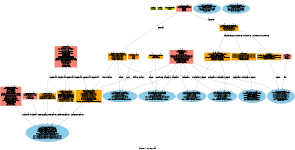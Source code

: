 // Copyright (c) 2019 Jeff Boody
//
// Permission is hereby granted, free of charge, to any person obtaining a
// copy of this software and associated documentation files (the "Software"),
// to deal in the Software without restriction, including without limitation
// the rights to use, copy, modify, merge, publish, distribute, sublicense,
// and/or sell copies of the Software, and to permit persons to whom the
// Software is furnished to do so, subject to the following conditions:
//
// The above copyright notice and this permission notice shall be included
// in all copies or substantial portions of the Software.
//
// THE SOFTWARE IS PROVIDED "AS IS", WITHOUT WARRANTY OF ANY KIND, EXPRESS OR
// IMPLIED, INCLUDING BUT NOT LIMITED TO THE WARRANTIES OF MERCHANTABILITY,
// FITNESS FOR A PARTICULAR PURPOSE AND NONINFRINGEMENT. IN NO EVENT SHALL THE
// AUTHORS OR COPYRIGHT HOLDERS BE LIABLE FOR ANY CLAIM, DAMAGES OR OTHER
// LIABILITY, WHETHER IN AN ACTION OF CONTRACT, TORT OR OTHERWISE, ARISING FROM,
// OUT OF OR IN CONNECTION WITH THE SOFTWARE OR THE USE OR OTHER DEALINGS IN
// THE SOFTWARE.

// sudo apt-get install graphviz
// xdot ch4-moving-data.dot
digraph MOVING
{
	label="Chapter 4. Moving Data";
	fontsize=20;
	size="2,1";
	ratio=fill;

	// handles
	VkImage         [shape=box, fillcolor=yellow, style=filled, label="VkImage\nSee CH2"];
	VkBuffer        [shape=box, fillcolor=yellow, style=filled, label="VkBuffer\nSee CH2"];
	VkCommandBuffer [shape=box, fillcolor=yellow, style=filled, label="VkCommandBuffer\nSee CH3"];

	// enums
	VkPipelineStageFlags [shape=box, fillcolor=salmon, style=filled, label="VkPipelineStageFlags\n(VK_PIPELINE_STAGE_*_BIT)\nTOP_OF_PIPE\nDRAW_INDIRECT\nVERTEX_INPUT\nVERTEX_SHADER\nTESSELLATION_CONTROL_SHADER\nTESSELATION_EVALUATION_SHADER\nGEOMETRY_SHADER\nFRAGMENT_SHADER\nEARLY_FRAGMENT_TESTS\nLATE_FRAGMENT_TESTS\nCOLOR_ATTACHMENT_OUTPUT\nCOMPUTE_SHADER\nBOTTOM_OF_PIPE\nALL_GRAPHICS\nALL_COMMANDS"];
	VkDependencyFlags    [shape=box, fillcolor=salmon, style=filled, label="VkDependencyFlags\n(VK_DEPENDENCY_*_BIT)\nBY_REGION\nDEVICE_GROUP\nVIEW_LOCAL"];
	VkAccessFlags        [shape=box, fillcolor=salmon, style=filled, label="VkAccessFlags\n(VK_ACCESS_*_BIT)\nINDIRECT_COMMAND_READ\nINDEX_READ\nVERTEX_ATTRIBUTE_READ\nUNIFORM_READ\nINPUT_ATTACHMENT_READ\nSHADER_READ\nSHADER_WRITE\nCOLOR_ATTACHMENT_READ\nCOLOR_ATTACHMENT_WRITE\nDEPTH_STENCIL_ATTACHMENT_READ\nDEPTH_STENCIL_ATTACHMENT_WRITE\nTRANSFER_READ\nTRANSFER_WRITE\nHOST_READ\nHOST_WRITE\nMEMORY_READ\nMEMORY_WRITE"];
	VkImageAspectFlags   [shape=box, fillcolor=salmon, style=filled, label="VkImageAspectFlags\n(VK_IMAGE_ASPECT_*_BIT)\nCOLOR\nDEPTH\nSTENCIL"];
	VkImageLayout        [shape=box, fillcolor=salmon, style=filled, label="VkImageLayout\n(VK_IMAGE_LAYOUT_)\nUNDEFINED\nGENERAL\nCOLOR_ATTACHMENT\nDEPTH_STENCIL_ATTACHMENT_OPTIMAL\nDEPTH_STENCIL_READ_ONLY_OPTIMAL\nSHADER_READ_ONLY_OPTIMAL\nTRANSFER_SRC_OPTIMAL\nTRANSFER_DST_OPTIMAL\nPREINITIALIZED\nPRESENT_SRC_KHR"];
	VkFilter             [shape=box, fillcolor=salmon, style=filled, label="VkFilter\n(VK_FILTER_*)\nNEAREST\nLINEAR"];

	// union
	VkClearColorValue [shape=box, fillcolor=darkorange, style=filled, label="VkClearColorValue\nfloat32\nint32\nuint32"];

	// structures
	VkMemoryBarrier          [shape=box, fillcolor=orange, style=filled, label="VkMemoryBarrier\nVkStructureType sType;\nconst void* pNext;\nVkAccessFlags srcAccessMask;\nVkAccessFlags dstAccessMask;"];
	VkBufferMemoryBarrier    [shape=box, fillcolor=orange, style=filled, label="VkBufferMemoryBarrier\nVkStructureType sType;\nconst void* pNext;\nVkAccessFlags srcAccessMask;\nVkAccessFlags dstAccessMask;\nuint32_t srcQueueFamilyIndex;\nuint32_t dstQueueFamilyIndex;\nVkBuffer buffer;\nVkDeviceSize(uint64_t) offset;\nVkDeviceSize(uint64_t) size;"];
	VkImageMemoryBarrier     [shape=box, fillcolor=orange, style=filled, label="VkImageMemoryBarrier\nVkStructureType sType;\nconst void* pNext;\nVkAccessFlags srcAccessMask;\nVkAccessFlags dstAccessMask;\nVkImageLayout oldLayout;\nVkImageLayout newLayout;\nuint32_t srcQueueFamilyIndex;\nuint32_t dstQueueFamilyIndex;\nVkImage image;\nVkImageSubresourceRange subresourceRange;"];
	VkImageSubresourceRange  [shape=box, fillcolor=orange, style=filled, label="VkImageSubresourceRange\nVkImageAspectFlags aspectMask;\nuint32_t baseMipLevel;\nuint32_t levelCount;\nuint32_t baseArrayLayer;\nuint32_t layerCount;"];
	VkClearDepthStencilValue [shape=box, fillcolor=orange, style=filled, label="VkClearDepthStencilValue\nfloat depth;\nuint32_t stencil;"];
	VkBufferImageCopy        [shape=box, fillcolor=orange, style=filled, label="VkBufferImageCopy\nVkDeviceSize(uint64_t) bufferOffset;\nuint32_t bufferRowLength;\nuint32_t bufferImageHeight;\nVkImageSubresourceLayers imageSubresource;\nVkOffset3D imageOffset;\nVkExtent3D imageExtent;"];
	VkImageSubresourceLayers [shape=box, fillcolor=orange, style=filled, label="VkImageSubresourceLayers\nVkImageAspectFlags aspectMask;\nuint32_t mipLevel;\nuint32_t baseArrayLayer;\nuint32_t layerCount;"];
	VkImageCopy              [shape=box, fillcolor=orange, style=filled, label="VkImageCopy\nVkImageSubresourceLayers srcSubresource;\nVkOffset3D srcOffset;\nVkImageSubresourceLayers dstSubresource;\nVkOffset3D dstOffset;\nVkExtent3D extent;"];
	VkImageBlit              [shape=box, fillcolor=orange, style=filled, label="VkImageBlit\nVkImageSubresourceLayers srcSubresource;\nVkOffset3D srcOffsets[2];\nVkImageSubresourceLayers dstSubresource;\nVkOffset3D dstOffsets[2];"];

	// functions
	vkCmdPipelineBarrier        [fillcolor=skyblue, style=filled, label="void vkCmdPipelineBarrier(\nVkCommandBuffer commandBuffer,\nVkPipelineStageFlags srcStageMask,\nVkPipelineStageFlags dstStageMask,\nVkDependencyFlags dependencyFlags,\nuint32_t memoryBarrierCount,\nconst VkMemoryBarrier* pMemoryBarriers,\nuint32_t bufferMemoryBarrierCount,\nconst VkBufferMemoryBarrier* pBufferMemoryBarriers,\nuint32_t imageMemoryBarrierCount,\nconst VkImageMemoryBarrier* pImageMemoryBarriers);"];
	vkCmdFillBuffer             [fillcolor=skyblue, style=filled, label="void vkCmdFillBuffer(\nVkCommandBuffer commandBuffer,\nVkBuffer dstBuffer,\nVkDeviceSize(uint64_t) dstOffset,\nVkDeviceSize(uint64_t) size,\nuint32_t data);"];
	vkCmdUpdateBuffer           [fillcolor=skyblue, style=filled, label="void vkCmdUpdateBuffer(\nVkCommandBuffer commandBuffer,\nVkBuffer dstBuffer,\nVkDeviceSize(uint64_t) dstOffset,\nVkDeviceSize(uint64_t) dataSize,\nconst void* pData);"];
	vkCmdClearColorImage        [fillcolor=skyblue, style=filled, label="void vkCmdClearColorImage(\nVkCommandBuffer commandBuffer,\nVkImage image,\nVkImageLayout imageLayout,\nconst VkClearColorValue* pColor,\nuint32_t rangeCount,\nconst VkImageSubresourceRange* pRanges);"];
	vkCmdClearDepthStencilImage [fillcolor=skyblue, style=filled, label="void vkCmdClearDepthStencilImage(\nVkCommandBuffer commandBuffer,\nVkImage image,\nVkImageLayout imageLayout,\nconst VkClearDepthStencilValue* pDepthStencil,\nuint32_t rangeCount,\nconst VkImageSubresourceRange* pRanges);"];
	vkCmdCopyBufferToImage      [fillcolor=skyblue, style=filled, label="void vkCmdCopyBufferToImage(\nVkCommandBuffer commandBuffer,\nVkBuffer srcBuffer,\nVkImage dstImage,\nVkImageLayout dstImageLayout,\nuint32_t regionCount,\nconst VkBufferImageCopy* pRegions);"];
	vkCmdCopyImageToBuffer      [fillcolor=skyblue, style=filled, label="void vkCmdCopyImageToBuffer(\nVkCommandBuffer commandBuffer,\nVkImage srcImage,\nVkImageLayout srcImageLayout,\nVkBuffer dstBuffer,\nuint32_t regionCount,\nconst VkBufferImageCopy* pRegions);"];
	vkCmdCopyImage              [fillcolor=skyblue, style=filled, label="void vkCmdCopyImage(\nVkCommandBuffer commandBuffer,\nVkImage srcImage,\nVkImageLayout srcImageLayout,\nVkImage dstImage,\nVkImageLayout dstImageLayout,\nuint32_t regionCount,\nconst VkImageCopy* pRegions);"];
	vkCmdBlitImage              [fillcolor=skyblue, style=filled, label="void vkCmdBlitImage(\nVkCommandBuffer commandBuffer,\nVkImage srcImage,\nVkImageLayout srcImageLayout,\nVkImage dstImage,\nVkImageLayout dstImageLayout,\nuint32_t regionCount,\nconst VkImageBlit* pRegions,\nVkFilter filter);"];

	// parameters
	VkPipelineStageFlags     -> vkCmdPipelineBarrier        [label="srcStageMask, dstStageMask"];
	VkDependencyFlags        -> vkCmdPipelineBarrier        [label="dependencyFlags"];
	VkMemoryBarrier          -> vkCmdPipelineBarrier        [label="pMemoryBarriers"];
	VkAccessFlags            -> VkMemoryBarrier             [label="srcAccessMask, dstAccessMask"];
	VkAccessFlags            -> VkBufferMemoryBarrier       [label="srcAccessMask, dstAccessMask"];
	VkAccessFlags            -> VkImageMemoryBarrier        [label="srcAccessMask, dstAccessMask"];
	VkBufferMemoryBarrier    -> vkCmdPipelineBarrier        [label="pBufferMemoryBarriers"];
	VkImageMemoryBarrier     -> vkCmdPipelineBarrier        [label="pImageMemoryBarriers"];
	VkImageSubresourceRange  -> VkImageMemoryBarrier        [label="subresourceRange"];
	VkImageSubresourceRange  -> vkCmdClearColorImage        [label="pRanges"];
	VkImageSubresourceRange  -> vkCmdClearDepthStencilImage [label="pRanges"];
	VkClearColorValue        -> vkCmdClearColorImage        [label="pColor"];
	VkClearDepthStencilValue -> vkCmdClearDepthStencilImage [label="pDepthStencil"];
	VkBufferImageCopy        -> vkCmdCopyBufferToImage      [label="pRegions"];
	VkBufferImageCopy        -> vkCmdCopyImageToBuffer      [label="pRegions"];
	VkImageCopy              -> vkCmdCopyImage              [label="pRegions"];
	VkImageSubresourceLayers -> VkBufferImageCopy           [label="imageSubresource"];
	VkImageBlit              -> vkCmdBlitImage              [label="pRegions"];
	VkImageSubresourceLayers -> VkImageBlit                 [label="srcSubresource, dstSubresource"];
	VkImageSubresourceLayers -> VkImageCopy                 [label="srcSubresource, dstSubresource"];
	// VkImage                  -> VkImageMemoryBarrier        [label="image"];
	// VkImage                  -> vkCmdClearColorImage        [label="image"];
	// VkImage                  -> vkCmdClearDepthStencilImage [label="image"];
	// VkImage                  -> vkCmdCopyBufferToImage      [label="dstImage"];
	// VkImage                  -> vkCmdCopyImageToBuffer      [label="srcImage"];
	// VkImage                  -> vkCmdCopyImage              [label="srcImage, dstImage"];
	// VkImage                  -> vkCmdBlitImage              [label="srcImage, dstImage"];
	// VkBuffer                 -> VkBufferMemoryBarrier       [label="buffer"];
	// VkBuffer                 -> vkCmdFillBuffer             [label="dstBuffer"];
	// VkBuffer                 -> vkCmdUpdateBuffer           [label="dstBuffer"];
	// VkBuffer                 -> vkCmdCopyBufferToImage      [label="srcBuffer"];
	// VkBuffer                 -> vkCmdCopyImageToBuffer      [label="dstBuffer"];
	VkImageAspectFlags       -> VkImageSubresourceRange     [label="aspectMask"];
	VkImageAspectFlags       -> VkImageSubresourceLayers    [label="aspectMask"];
	VkImageLayout            -> VkImageMemoryBarrier        [label="oldLayout, newLayout"];
	VkImageLayout            -> vkCmdClearColorImage        [label="imageLayout"];
	VkImageLayout            -> vkCmdClearDepthStencilImage [label="imageLayout"];
	VkImageLayout            -> vkCmdCopyBufferToImage      [label="dstImageLayout"];
	VkImageLayout            -> vkCmdCopyImageToBuffer      [label="srcImageLayout"];
	VkImageLayout            -> vkCmdCopyImage              [label="srcImageLayout, dstImageLayout"];
	VkImageLayout            -> vkCmdBlitImage              [label="srcImageLayout, dstImageLayout"];
	VkFilter                 -> vkCmdBlitImage              [label="filter"];
}
